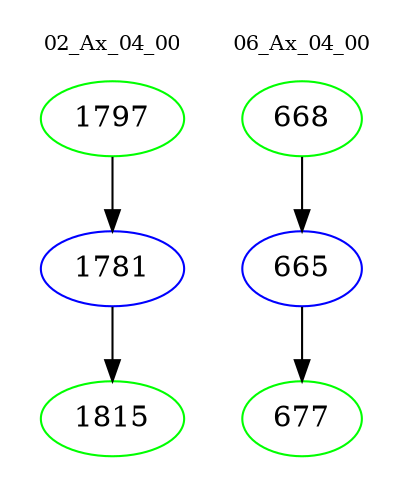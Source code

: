 digraph{
subgraph cluster_0 {
color = white
label = "02_Ax_04_00";
fontsize=10;
T0_1797 [label="1797", color="green"]
T0_1797 -> T0_1781 [color="black"]
T0_1781 [label="1781", color="blue"]
T0_1781 -> T0_1815 [color="black"]
T0_1815 [label="1815", color="green"]
}
subgraph cluster_1 {
color = white
label = "06_Ax_04_00";
fontsize=10;
T1_668 [label="668", color="green"]
T1_668 -> T1_665 [color="black"]
T1_665 [label="665", color="blue"]
T1_665 -> T1_677 [color="black"]
T1_677 [label="677", color="green"]
}
}
